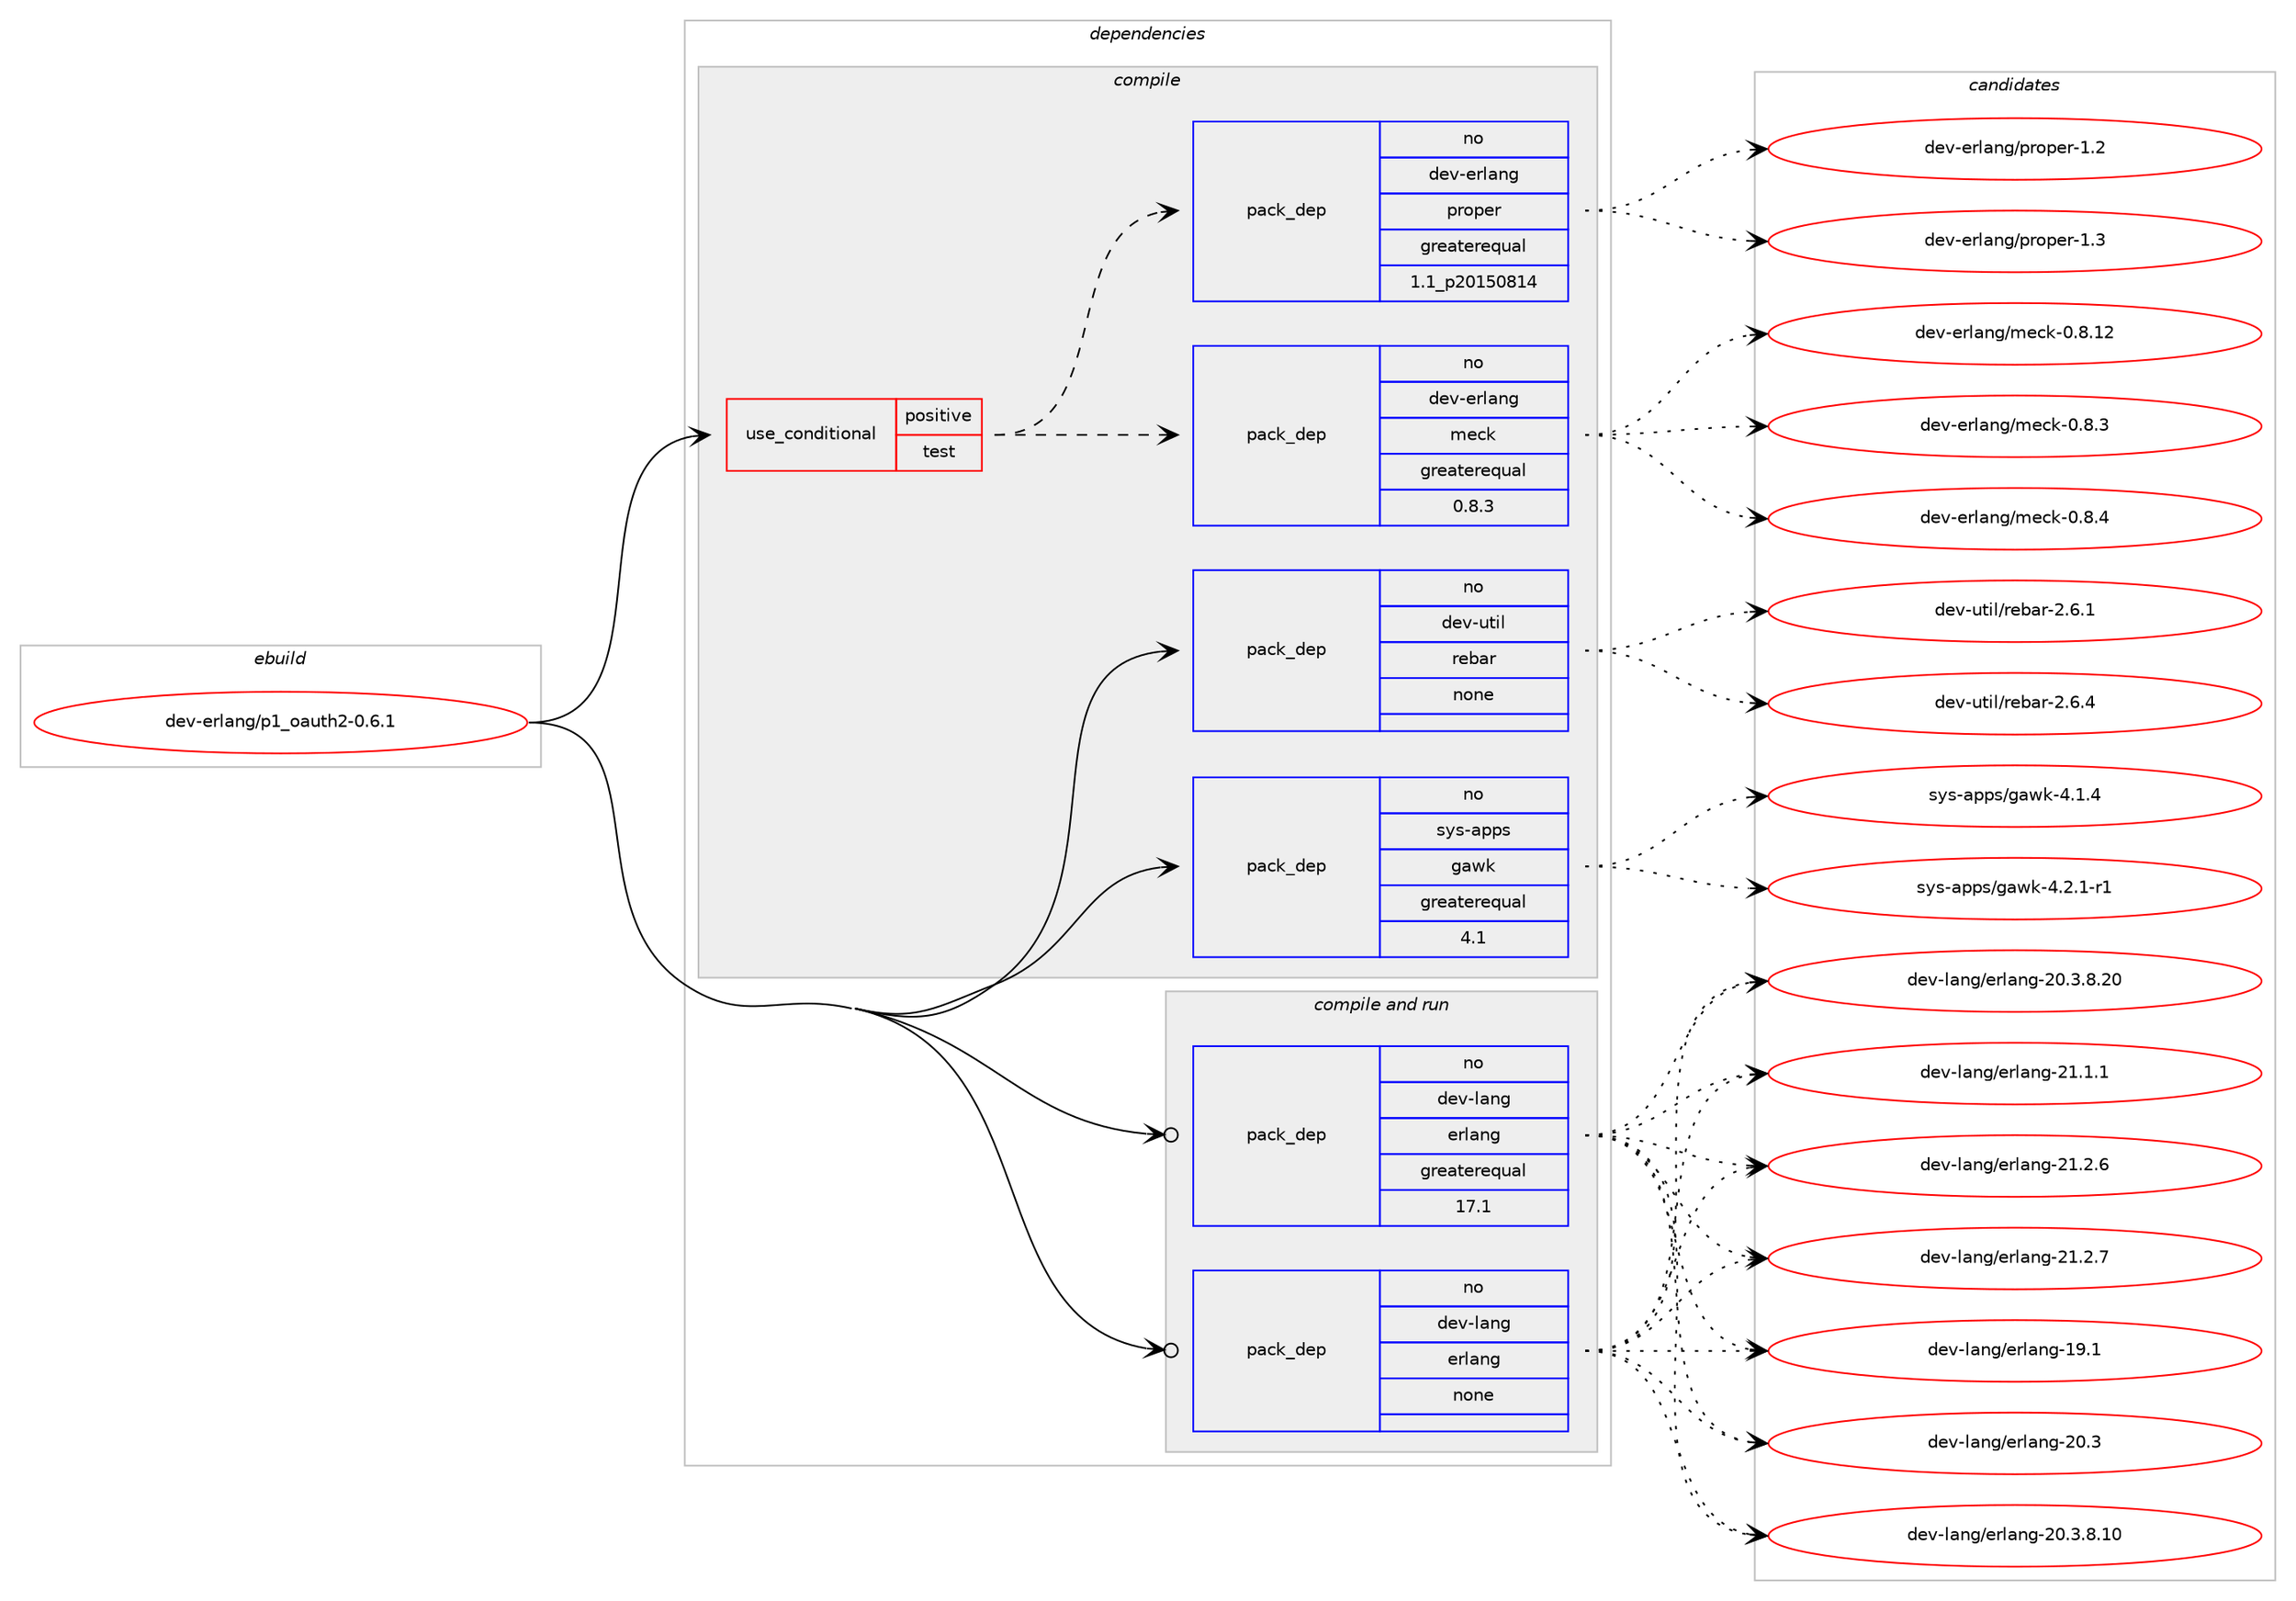 digraph prolog {

# *************
# Graph options
# *************

newrank=true;
concentrate=true;
compound=true;
graph [rankdir=LR,fontname=Helvetica,fontsize=10,ranksep=1.5];#, ranksep=2.5, nodesep=0.2];
edge  [arrowhead=vee];
node  [fontname=Helvetica,fontsize=10];

# **********
# The ebuild
# **********

subgraph cluster_leftcol {
color=gray;
rank=same;
label=<<i>ebuild</i>>;
id [label="dev-erlang/p1_oauth2-0.6.1", color=red, width=4, href="../dev-erlang/p1_oauth2-0.6.1.svg"];
}

# ****************
# The dependencies
# ****************

subgraph cluster_midcol {
color=gray;
label=<<i>dependencies</i>>;
subgraph cluster_compile {
fillcolor="#eeeeee";
style=filled;
label=<<i>compile</i>>;
subgraph cond358257 {
dependency1324293 [label=<<TABLE BORDER="0" CELLBORDER="1" CELLSPACING="0" CELLPADDING="4"><TR><TD ROWSPAN="3" CELLPADDING="10">use_conditional</TD></TR><TR><TD>positive</TD></TR><TR><TD>test</TD></TR></TABLE>>, shape=none, color=red];
subgraph pack945021 {
dependency1324294 [label=<<TABLE BORDER="0" CELLBORDER="1" CELLSPACING="0" CELLPADDING="4" WIDTH="220"><TR><TD ROWSPAN="6" CELLPADDING="30">pack_dep</TD></TR><TR><TD WIDTH="110">no</TD></TR><TR><TD>dev-erlang</TD></TR><TR><TD>meck</TD></TR><TR><TD>greaterequal</TD></TR><TR><TD>0.8.3</TD></TR></TABLE>>, shape=none, color=blue];
}
dependency1324293:e -> dependency1324294:w [weight=20,style="dashed",arrowhead="vee"];
subgraph pack945022 {
dependency1324295 [label=<<TABLE BORDER="0" CELLBORDER="1" CELLSPACING="0" CELLPADDING="4" WIDTH="220"><TR><TD ROWSPAN="6" CELLPADDING="30">pack_dep</TD></TR><TR><TD WIDTH="110">no</TD></TR><TR><TD>dev-erlang</TD></TR><TR><TD>proper</TD></TR><TR><TD>greaterequal</TD></TR><TR><TD>1.1_p20150814</TD></TR></TABLE>>, shape=none, color=blue];
}
dependency1324293:e -> dependency1324295:w [weight=20,style="dashed",arrowhead="vee"];
}
id:e -> dependency1324293:w [weight=20,style="solid",arrowhead="vee"];
subgraph pack945023 {
dependency1324296 [label=<<TABLE BORDER="0" CELLBORDER="1" CELLSPACING="0" CELLPADDING="4" WIDTH="220"><TR><TD ROWSPAN="6" CELLPADDING="30">pack_dep</TD></TR><TR><TD WIDTH="110">no</TD></TR><TR><TD>dev-util</TD></TR><TR><TD>rebar</TD></TR><TR><TD>none</TD></TR><TR><TD></TD></TR></TABLE>>, shape=none, color=blue];
}
id:e -> dependency1324296:w [weight=20,style="solid",arrowhead="vee"];
subgraph pack945024 {
dependency1324297 [label=<<TABLE BORDER="0" CELLBORDER="1" CELLSPACING="0" CELLPADDING="4" WIDTH="220"><TR><TD ROWSPAN="6" CELLPADDING="30">pack_dep</TD></TR><TR><TD WIDTH="110">no</TD></TR><TR><TD>sys-apps</TD></TR><TR><TD>gawk</TD></TR><TR><TD>greaterequal</TD></TR><TR><TD>4.1</TD></TR></TABLE>>, shape=none, color=blue];
}
id:e -> dependency1324297:w [weight=20,style="solid",arrowhead="vee"];
}
subgraph cluster_compileandrun {
fillcolor="#eeeeee";
style=filled;
label=<<i>compile and run</i>>;
subgraph pack945025 {
dependency1324298 [label=<<TABLE BORDER="0" CELLBORDER="1" CELLSPACING="0" CELLPADDING="4" WIDTH="220"><TR><TD ROWSPAN="6" CELLPADDING="30">pack_dep</TD></TR><TR><TD WIDTH="110">no</TD></TR><TR><TD>dev-lang</TD></TR><TR><TD>erlang</TD></TR><TR><TD>greaterequal</TD></TR><TR><TD>17.1</TD></TR></TABLE>>, shape=none, color=blue];
}
id:e -> dependency1324298:w [weight=20,style="solid",arrowhead="odotvee"];
subgraph pack945026 {
dependency1324299 [label=<<TABLE BORDER="0" CELLBORDER="1" CELLSPACING="0" CELLPADDING="4" WIDTH="220"><TR><TD ROWSPAN="6" CELLPADDING="30">pack_dep</TD></TR><TR><TD WIDTH="110">no</TD></TR><TR><TD>dev-lang</TD></TR><TR><TD>erlang</TD></TR><TR><TD>none</TD></TR><TR><TD></TD></TR></TABLE>>, shape=none, color=blue];
}
id:e -> dependency1324299:w [weight=20,style="solid",arrowhead="odotvee"];
}
subgraph cluster_run {
fillcolor="#eeeeee";
style=filled;
label=<<i>run</i>>;
}
}

# **************
# The candidates
# **************

subgraph cluster_choices {
rank=same;
color=gray;
label=<<i>candidates</i>>;

subgraph choice945021 {
color=black;
nodesep=1;
choice1001011184510111410897110103471091019910745484656464950 [label="dev-erlang/meck-0.8.12", color=red, width=4,href="../dev-erlang/meck-0.8.12.svg"];
choice10010111845101114108971101034710910199107454846564651 [label="dev-erlang/meck-0.8.3", color=red, width=4,href="../dev-erlang/meck-0.8.3.svg"];
choice10010111845101114108971101034710910199107454846564652 [label="dev-erlang/meck-0.8.4", color=red, width=4,href="../dev-erlang/meck-0.8.4.svg"];
dependency1324294:e -> choice1001011184510111410897110103471091019910745484656464950:w [style=dotted,weight="100"];
dependency1324294:e -> choice10010111845101114108971101034710910199107454846564651:w [style=dotted,weight="100"];
dependency1324294:e -> choice10010111845101114108971101034710910199107454846564652:w [style=dotted,weight="100"];
}
subgraph choice945022 {
color=black;
nodesep=1;
choice10010111845101114108971101034711211411111210111445494650 [label="dev-erlang/proper-1.2", color=red, width=4,href="../dev-erlang/proper-1.2.svg"];
choice10010111845101114108971101034711211411111210111445494651 [label="dev-erlang/proper-1.3", color=red, width=4,href="../dev-erlang/proper-1.3.svg"];
dependency1324295:e -> choice10010111845101114108971101034711211411111210111445494650:w [style=dotted,weight="100"];
dependency1324295:e -> choice10010111845101114108971101034711211411111210111445494651:w [style=dotted,weight="100"];
}
subgraph choice945023 {
color=black;
nodesep=1;
choice10010111845117116105108471141019897114455046544649 [label="dev-util/rebar-2.6.1", color=red, width=4,href="../dev-util/rebar-2.6.1.svg"];
choice10010111845117116105108471141019897114455046544652 [label="dev-util/rebar-2.6.4", color=red, width=4,href="../dev-util/rebar-2.6.4.svg"];
dependency1324296:e -> choice10010111845117116105108471141019897114455046544649:w [style=dotted,weight="100"];
dependency1324296:e -> choice10010111845117116105108471141019897114455046544652:w [style=dotted,weight="100"];
}
subgraph choice945024 {
color=black;
nodesep=1;
choice11512111545971121121154710397119107455246494652 [label="sys-apps/gawk-4.1.4", color=red, width=4,href="../sys-apps/gawk-4.1.4.svg"];
choice115121115459711211211547103971191074552465046494511449 [label="sys-apps/gawk-4.2.1-r1", color=red, width=4,href="../sys-apps/gawk-4.2.1-r1.svg"];
dependency1324297:e -> choice11512111545971121121154710397119107455246494652:w [style=dotted,weight="100"];
dependency1324297:e -> choice115121115459711211211547103971191074552465046494511449:w [style=dotted,weight="100"];
}
subgraph choice945025 {
color=black;
nodesep=1;
choice100101118451089711010347101114108971101034549574649 [label="dev-lang/erlang-19.1", color=red, width=4,href="../dev-lang/erlang-19.1.svg"];
choice100101118451089711010347101114108971101034550484651 [label="dev-lang/erlang-20.3", color=red, width=4,href="../dev-lang/erlang-20.3.svg"];
choice1001011184510897110103471011141089711010345504846514656464948 [label="dev-lang/erlang-20.3.8.10", color=red, width=4,href="../dev-lang/erlang-20.3.8.10.svg"];
choice1001011184510897110103471011141089711010345504846514656465048 [label="dev-lang/erlang-20.3.8.20", color=red, width=4,href="../dev-lang/erlang-20.3.8.20.svg"];
choice1001011184510897110103471011141089711010345504946494649 [label="dev-lang/erlang-21.1.1", color=red, width=4,href="../dev-lang/erlang-21.1.1.svg"];
choice1001011184510897110103471011141089711010345504946504654 [label="dev-lang/erlang-21.2.6", color=red, width=4,href="../dev-lang/erlang-21.2.6.svg"];
choice1001011184510897110103471011141089711010345504946504655 [label="dev-lang/erlang-21.2.7", color=red, width=4,href="../dev-lang/erlang-21.2.7.svg"];
dependency1324298:e -> choice100101118451089711010347101114108971101034549574649:w [style=dotted,weight="100"];
dependency1324298:e -> choice100101118451089711010347101114108971101034550484651:w [style=dotted,weight="100"];
dependency1324298:e -> choice1001011184510897110103471011141089711010345504846514656464948:w [style=dotted,weight="100"];
dependency1324298:e -> choice1001011184510897110103471011141089711010345504846514656465048:w [style=dotted,weight="100"];
dependency1324298:e -> choice1001011184510897110103471011141089711010345504946494649:w [style=dotted,weight="100"];
dependency1324298:e -> choice1001011184510897110103471011141089711010345504946504654:w [style=dotted,weight="100"];
dependency1324298:e -> choice1001011184510897110103471011141089711010345504946504655:w [style=dotted,weight="100"];
}
subgraph choice945026 {
color=black;
nodesep=1;
choice100101118451089711010347101114108971101034549574649 [label="dev-lang/erlang-19.1", color=red, width=4,href="../dev-lang/erlang-19.1.svg"];
choice100101118451089711010347101114108971101034550484651 [label="dev-lang/erlang-20.3", color=red, width=4,href="../dev-lang/erlang-20.3.svg"];
choice1001011184510897110103471011141089711010345504846514656464948 [label="dev-lang/erlang-20.3.8.10", color=red, width=4,href="../dev-lang/erlang-20.3.8.10.svg"];
choice1001011184510897110103471011141089711010345504846514656465048 [label="dev-lang/erlang-20.3.8.20", color=red, width=4,href="../dev-lang/erlang-20.3.8.20.svg"];
choice1001011184510897110103471011141089711010345504946494649 [label="dev-lang/erlang-21.1.1", color=red, width=4,href="../dev-lang/erlang-21.1.1.svg"];
choice1001011184510897110103471011141089711010345504946504654 [label="dev-lang/erlang-21.2.6", color=red, width=4,href="../dev-lang/erlang-21.2.6.svg"];
choice1001011184510897110103471011141089711010345504946504655 [label="dev-lang/erlang-21.2.7", color=red, width=4,href="../dev-lang/erlang-21.2.7.svg"];
dependency1324299:e -> choice100101118451089711010347101114108971101034549574649:w [style=dotted,weight="100"];
dependency1324299:e -> choice100101118451089711010347101114108971101034550484651:w [style=dotted,weight="100"];
dependency1324299:e -> choice1001011184510897110103471011141089711010345504846514656464948:w [style=dotted,weight="100"];
dependency1324299:e -> choice1001011184510897110103471011141089711010345504846514656465048:w [style=dotted,weight="100"];
dependency1324299:e -> choice1001011184510897110103471011141089711010345504946494649:w [style=dotted,weight="100"];
dependency1324299:e -> choice1001011184510897110103471011141089711010345504946504654:w [style=dotted,weight="100"];
dependency1324299:e -> choice1001011184510897110103471011141089711010345504946504655:w [style=dotted,weight="100"];
}
}

}
